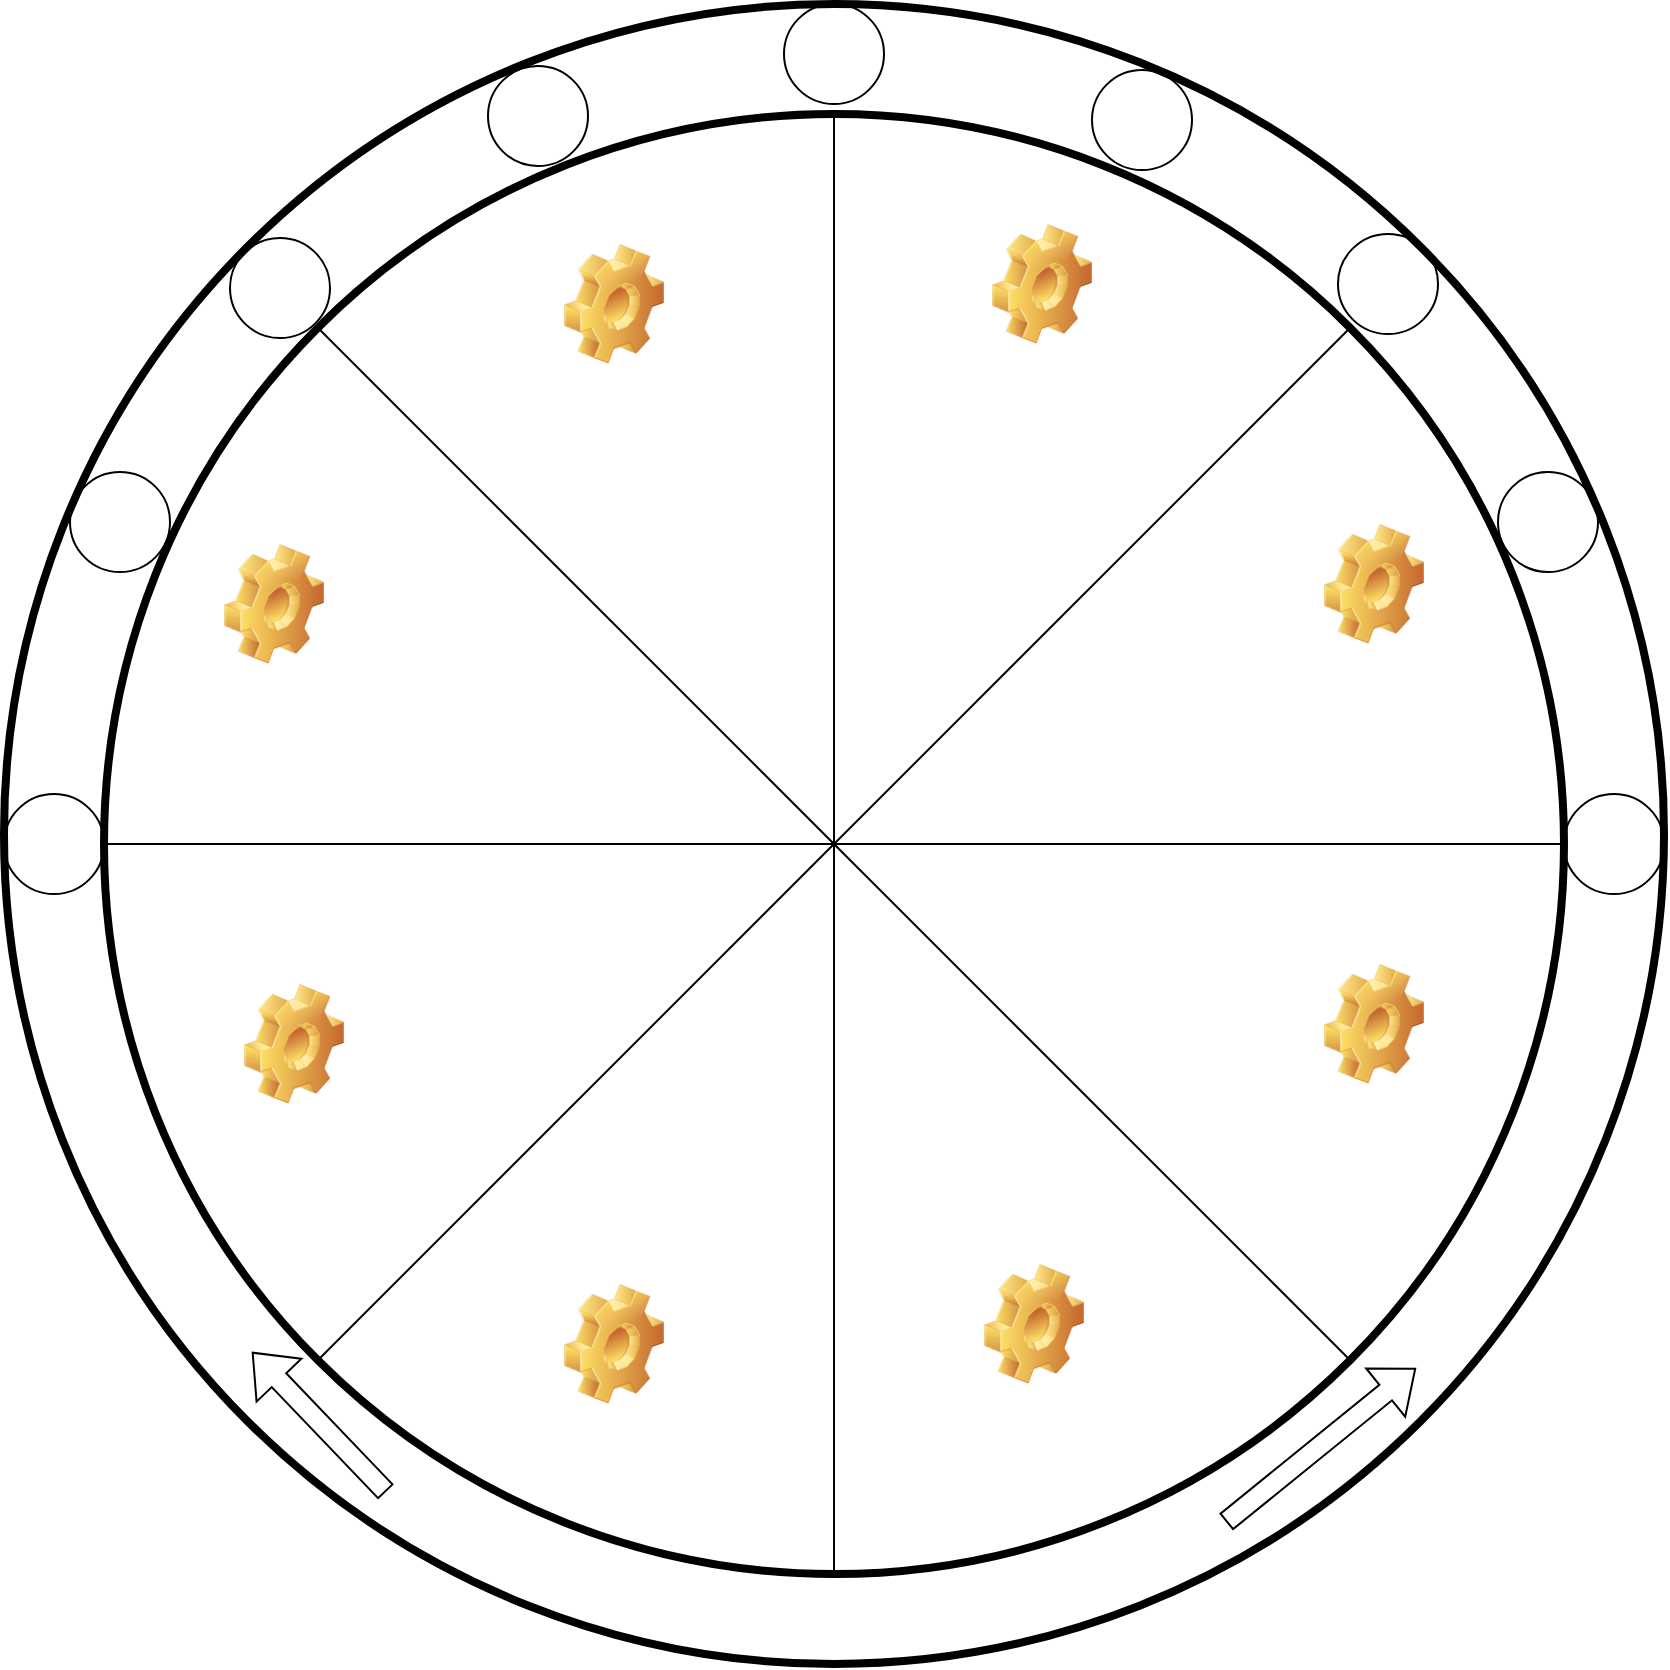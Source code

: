 <mxfile version="27.0.2">
  <diagram name="Page-1" id="J2SAZfqhnahCMJYodUlx">
    <mxGraphModel dx="2036" dy="1171" grid="1" gridSize="10" guides="1" tooltips="1" connect="1" arrows="1" fold="1" page="1" pageScale="1" pageWidth="850" pageHeight="1100" math="0" shadow="0">
      <root>
        <mxCell id="0" />
        <mxCell id="1" parent="0" />
        <mxCell id="Rct-ac_KmHthY3KWCyuW-1" value="" style="ellipse;whiteSpace=wrap;html=1;aspect=fixed;strokeWidth=4;" vertex="1" parent="1">
          <mxGeometry x="10" y="20" width="830" height="830" as="geometry" />
        </mxCell>
        <mxCell id="Rct-ac_KmHthY3KWCyuW-7" value="" style="ellipse;whiteSpace=wrap;html=1;aspect=fixed;fillColor=none;" vertex="1" parent="1">
          <mxGeometry x="10" y="415" width="50" height="50" as="geometry" />
        </mxCell>
        <mxCell id="Rct-ac_KmHthY3KWCyuW-8" value="" style="ellipse;whiteSpace=wrap;html=1;aspect=fixed;fillColor=none;" vertex="1" parent="1">
          <mxGeometry x="123" y="137" width="50" height="50" as="geometry" />
        </mxCell>
        <mxCell id="Rct-ac_KmHthY3KWCyuW-9" value="" style="ellipse;whiteSpace=wrap;html=1;aspect=fixed;fillColor=none;" vertex="1" parent="1">
          <mxGeometry x="43" y="254" width="50" height="50" as="geometry" />
        </mxCell>
        <mxCell id="Rct-ac_KmHthY3KWCyuW-10" value="" style="ellipse;whiteSpace=wrap;html=1;aspect=fixed;fillColor=none;" vertex="1" parent="1">
          <mxGeometry x="252" y="51" width="50" height="50" as="geometry" />
        </mxCell>
        <mxCell id="Rct-ac_KmHthY3KWCyuW-11" value="" style="ellipse;whiteSpace=wrap;html=1;aspect=fixed;fillColor=none;" vertex="1" parent="1">
          <mxGeometry x="554" y="53" width="50" height="50" as="geometry" />
        </mxCell>
        <mxCell id="Rct-ac_KmHthY3KWCyuW-12" value="" style="ellipse;whiteSpace=wrap;html=1;aspect=fixed;fillColor=none;" vertex="1" parent="1">
          <mxGeometry x="400" y="20" width="50" height="50" as="geometry" />
        </mxCell>
        <mxCell id="Rct-ac_KmHthY3KWCyuW-13" value="" style="ellipse;whiteSpace=wrap;html=1;aspect=fixed;fillColor=none;" vertex="1" parent="1">
          <mxGeometry x="757" y="254" width="50" height="50" as="geometry" />
        </mxCell>
        <mxCell id="Rct-ac_KmHthY3KWCyuW-14" value="" style="ellipse;whiteSpace=wrap;html=1;aspect=fixed;fillColor=none;" vertex="1" parent="1">
          <mxGeometry x="677" y="135" width="50" height="50" as="geometry" />
        </mxCell>
        <mxCell id="Rct-ac_KmHthY3KWCyuW-15" value="" style="ellipse;whiteSpace=wrap;html=1;aspect=fixed;fillColor=none;" vertex="1" parent="1">
          <mxGeometry x="790" y="415" width="50" height="50" as="geometry" />
        </mxCell>
        <mxCell id="Rct-ac_KmHthY3KWCyuW-16" value="" style="ellipse;whiteSpace=wrap;html=1;aspect=fixed;strokeWidth=4;fillColor=none;" vertex="1" parent="1">
          <mxGeometry x="60" y="75" width="730" height="730" as="geometry" />
        </mxCell>
        <mxCell id="Rct-ac_KmHthY3KWCyuW-17" value="" style="endArrow=none;html=1;rounded=0;exitX=0.5;exitY=1;exitDx=0;exitDy=0;entryX=0.5;entryY=0;entryDx=0;entryDy=0;" edge="1" parent="1" source="Rct-ac_KmHthY3KWCyuW-16" target="Rct-ac_KmHthY3KWCyuW-16">
          <mxGeometry width="50" height="50" relative="1" as="geometry">
            <mxPoint x="510" y="470" as="sourcePoint" />
            <mxPoint x="560" y="420" as="targetPoint" />
          </mxGeometry>
        </mxCell>
        <mxCell id="Rct-ac_KmHthY3KWCyuW-18" value="" style="endArrow=none;html=1;rounded=0;exitX=0;exitY=0.5;exitDx=0;exitDy=0;entryX=1;entryY=0.5;entryDx=0;entryDy=0;" edge="1" parent="1" source="Rct-ac_KmHthY3KWCyuW-16" target="Rct-ac_KmHthY3KWCyuW-16">
          <mxGeometry width="50" height="50" relative="1" as="geometry">
            <mxPoint x="510" y="470" as="sourcePoint" />
            <mxPoint x="560" y="420" as="targetPoint" />
          </mxGeometry>
        </mxCell>
        <mxCell id="Rct-ac_KmHthY3KWCyuW-19" value="" style="endArrow=none;html=1;rounded=0;exitX=0;exitY=1;exitDx=0;exitDy=0;entryX=1;entryY=0;entryDx=0;entryDy=0;" edge="1" parent="1" source="Rct-ac_KmHthY3KWCyuW-16" target="Rct-ac_KmHthY3KWCyuW-16">
          <mxGeometry width="50" height="50" relative="1" as="geometry">
            <mxPoint x="510" y="470" as="sourcePoint" />
            <mxPoint x="560" y="420" as="targetPoint" />
          </mxGeometry>
        </mxCell>
        <mxCell id="Rct-ac_KmHthY3KWCyuW-20" value="" style="endArrow=none;html=1;rounded=0;exitX=0;exitY=0;exitDx=0;exitDy=0;entryX=1;entryY=1;entryDx=0;entryDy=0;" edge="1" parent="1" source="Rct-ac_KmHthY3KWCyuW-16" target="Rct-ac_KmHthY3KWCyuW-16">
          <mxGeometry width="50" height="50" relative="1" as="geometry">
            <mxPoint x="510" y="470" as="sourcePoint" />
            <mxPoint x="560" y="420" as="targetPoint" />
          </mxGeometry>
        </mxCell>
        <mxCell id="Rct-ac_KmHthY3KWCyuW-21" value="" style="shape=image;html=1;verticalLabelPosition=bottom;verticalAlign=top;imageAspect=0;image=img/clipart/Gear_128x128.png" vertex="1" parent="1">
          <mxGeometry x="670" y="500" width="50" height="60" as="geometry" />
        </mxCell>
        <mxCell id="Rct-ac_KmHthY3KWCyuW-23" value="" style="shape=image;html=1;verticalLabelPosition=bottom;verticalAlign=top;imageAspect=0;image=img/clipart/Gear_128x128.png" vertex="1" parent="1">
          <mxGeometry x="670" y="280" width="50" height="60" as="geometry" />
        </mxCell>
        <mxCell id="Rct-ac_KmHthY3KWCyuW-24" value="" style="shape=image;html=1;verticalLabelPosition=bottom;verticalAlign=top;imageAspect=0;image=img/clipart/Gear_128x128.png" vertex="1" parent="1">
          <mxGeometry x="500" y="650" width="50" height="60" as="geometry" />
        </mxCell>
        <mxCell id="Rct-ac_KmHthY3KWCyuW-25" value="" style="shape=image;html=1;verticalLabelPosition=bottom;verticalAlign=top;imageAspect=0;image=img/clipart/Gear_128x128.png" vertex="1" parent="1">
          <mxGeometry x="290" y="660" width="50" height="60" as="geometry" />
        </mxCell>
        <mxCell id="Rct-ac_KmHthY3KWCyuW-26" value="" style="shape=image;html=1;verticalLabelPosition=bottom;verticalAlign=top;imageAspect=0;image=img/clipart/Gear_128x128.png" vertex="1" parent="1">
          <mxGeometry x="130" y="510" width="50" height="60" as="geometry" />
        </mxCell>
        <mxCell id="Rct-ac_KmHthY3KWCyuW-27" value="" style="shape=image;html=1;verticalLabelPosition=bottom;verticalAlign=top;imageAspect=0;image=img/clipart/Gear_128x128.png" vertex="1" parent="1">
          <mxGeometry x="120" y="290" width="50" height="60" as="geometry" />
        </mxCell>
        <mxCell id="Rct-ac_KmHthY3KWCyuW-28" value="" style="shape=image;html=1;verticalLabelPosition=bottom;verticalAlign=top;imageAspect=0;image=img/clipart/Gear_128x128.png" vertex="1" parent="1">
          <mxGeometry x="290" y="140" width="50" height="60" as="geometry" />
        </mxCell>
        <mxCell id="Rct-ac_KmHthY3KWCyuW-29" value="" style="shape=image;html=1;verticalLabelPosition=bottom;verticalAlign=top;imageAspect=0;image=img/clipart/Gear_128x128.png" vertex="1" parent="1">
          <mxGeometry x="504" y="130" width="50" height="60" as="geometry" />
        </mxCell>
        <mxCell id="Rct-ac_KmHthY3KWCyuW-30" value="" style="shape=flexArrow;endArrow=classic;html=1;rounded=0;" edge="1" parent="1">
          <mxGeometry width="50" height="50" relative="1" as="geometry">
            <mxPoint x="621" y="779" as="sourcePoint" />
            <mxPoint x="716" y="702" as="targetPoint" />
          </mxGeometry>
        </mxCell>
        <mxCell id="Rct-ac_KmHthY3KWCyuW-31" value="" style="shape=flexArrow;endArrow=classic;html=1;rounded=0;" edge="1" parent="1">
          <mxGeometry width="50" height="50" relative="1" as="geometry">
            <mxPoint x="201" y="764" as="sourcePoint" />
            <mxPoint x="134" y="694" as="targetPoint" />
          </mxGeometry>
        </mxCell>
      </root>
    </mxGraphModel>
  </diagram>
</mxfile>
